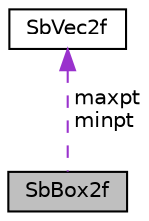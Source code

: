 digraph "SbBox2f"
{
 // LATEX_PDF_SIZE
  edge [fontname="Helvetica",fontsize="10",labelfontname="Helvetica",labelfontsize="10"];
  node [fontname="Helvetica",fontsize="10",shape=record];
  Node1 [label="SbBox2f",height=0.2,width=0.4,color="black", fillcolor="grey75", style="filled", fontcolor="black",tooltip="The SbBox2f class is a 2 dimensional box with floating point corner coordinates."];
  Node2 -> Node1 [dir="back",color="darkorchid3",fontsize="10",style="dashed",label=" maxpt\nminpt" ,fontname="Helvetica"];
  Node2 [label="SbVec2f",height=0.2,width=0.4,color="black", fillcolor="white", style="filled",URL="$classSbVec2f.html",tooltip="The SbVec2f class is a 2 dimensional vector with floating point coordinates."];
}
